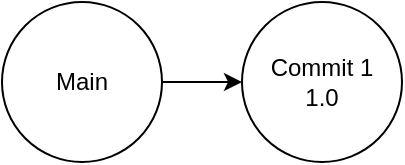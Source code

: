 <mxfile>
    <diagram id="GcNNM0jPAdqKbaNoHngJ" name="Página-1">
        <mxGraphModel dx="621" dy="454" grid="1" gridSize="10" guides="1" tooltips="1" connect="1" arrows="1" fold="1" page="1" pageScale="1" pageWidth="827" pageHeight="1169" math="0" shadow="0">
            <root>
                <mxCell id="0"/>
                <mxCell id="1" parent="0"/>
                <mxCell id="10" style="edgeStyle=none;html=1;entryX=0;entryY=0.5;entryDx=0;entryDy=0;" parent="1" source="2" target="3" edge="1">
                    <mxGeometry relative="1" as="geometry"/>
                </mxCell>
                <mxCell id="2" value="Main" style="ellipse;whiteSpace=wrap;html=1;aspect=fixed;" parent="1" vertex="1">
                    <mxGeometry x="50" y="345" width="80" height="80" as="geometry"/>
                </mxCell>
                <mxCell id="3" value="Commit 1&lt;div&gt;1.0&lt;/div&gt;" style="ellipse;whiteSpace=wrap;html=1;aspect=fixed;" parent="1" vertex="1">
                    <mxGeometry x="170" y="345" width="80" height="80" as="geometry"/>
                </mxCell>
            </root>
        </mxGraphModel>
    </diagram>
    <diagram id="3fcM3I4ZBfxuZG_P3Pf4" name="Página-2">
        <mxGraphModel dx="1086" dy="795" grid="1" gridSize="10" guides="1" tooltips="1" connect="1" arrows="1" fold="1" page="1" pageScale="1" pageWidth="827" pageHeight="1169" math="0" shadow="0">
            <root>
                <mxCell id="0"/>
                <mxCell id="1" parent="0"/>
                <mxCell id="LqMnQKDVY3w8fZrZsZry-1" style="edgeStyle=none;html=1;entryX=0;entryY=0.5;entryDx=0;entryDy=0;" parent="1" source="LqMnQKDVY3w8fZrZsZry-2" target="LqMnQKDVY3w8fZrZsZry-5" edge="1">
                    <mxGeometry relative="1" as="geometry"/>
                </mxCell>
                <mxCell id="LqMnQKDVY3w8fZrZsZry-2" value="Main" style="ellipse;whiteSpace=wrap;html=1;aspect=fixed;" parent="1" vertex="1">
                    <mxGeometry x="50" y="345" width="80" height="80" as="geometry"/>
                </mxCell>
                <mxCell id="LqMnQKDVY3w8fZrZsZry-3" value="" style="edgeStyle=none;html=1;" parent="1" source="LqMnQKDVY3w8fZrZsZry-5" target="LqMnQKDVY3w8fZrZsZry-7" edge="1">
                    <mxGeometry relative="1" as="geometry"/>
                </mxCell>
                <mxCell id="LqMnQKDVY3w8fZrZsZry-4" style="edgeStyle=none;html=1;" parent="1" source="LqMnQKDVY3w8fZrZsZry-5" edge="1">
                    <mxGeometry relative="1" as="geometry">
                        <mxPoint x="480" y="385" as="targetPoint"/>
                    </mxGeometry>
                </mxCell>
                <mxCell id="LqMnQKDVY3w8fZrZsZry-5" value="Commit 1" style="ellipse;whiteSpace=wrap;html=1;aspect=fixed;" parent="1" vertex="1">
                    <mxGeometry x="170" y="345" width="80" height="80" as="geometry"/>
                </mxCell>
                <mxCell id="LqMnQKDVY3w8fZrZsZry-6" value="" style="edgeStyle=none;html=1;" parent="1" source="LqMnQKDVY3w8fZrZsZry-7" target="LqMnQKDVY3w8fZrZsZry-9" edge="1">
                    <mxGeometry relative="1" as="geometry"/>
                </mxCell>
                <mxCell id="LqMnQKDVY3w8fZrZsZry-7" value="&lt;div&gt;Filmes-&lt;/div&gt;Commit 1" style="ellipse;whiteSpace=wrap;html=1;aspect=fixed;" parent="1" vertex="1">
                    <mxGeometry x="170" y="505" width="80" height="80" as="geometry"/>
                </mxCell>
                <mxCell id="LqMnQKDVY3w8fZrZsZry-8" value="" style="edgeStyle=none;html=1;" parent="1" source="LqMnQKDVY3w8fZrZsZry-9" target="LqMnQKDVY3w8fZrZsZry-11" edge="1">
                    <mxGeometry relative="1" as="geometry"/>
                </mxCell>
                <mxCell id="LqMnQKDVY3w8fZrZsZry-9" value="Criando a&amp;nbsp;&lt;div&gt;classes filmes&lt;/div&gt;" style="ellipse;whiteSpace=wrap;html=1;" parent="1" vertex="1">
                    <mxGeometry x="330" y="505" width="80" height="80" as="geometry"/>
                </mxCell>
                <mxCell id="LqMnQKDVY3w8fZrZsZry-10" value="" style="edgeStyle=none;html=1;" parent="1" source="LqMnQKDVY3w8fZrZsZry-11" target="LqMnQKDVY3w8fZrZsZry-12" edge="1">
                    <mxGeometry relative="1" as="geometry"/>
                </mxCell>
                <mxCell id="LqMnQKDVY3w8fZrZsZry-11" value="finalizando a classe filmes" style="ellipse;whiteSpace=wrap;html=1;" parent="1" vertex="1">
                    <mxGeometry x="490" y="505" width="80" height="80" as="geometry"/>
                </mxCell>
                <mxCell id="LqMnQKDVY3w8fZrZsZry-12" value="Mesclagem filmes" style="ellipse;whiteSpace=wrap;html=1;" parent="1" vertex="1">
                    <mxGeometry x="490" y="345" width="80" height="80" as="geometry"/>
                </mxCell>
            </root>
        </mxGraphModel>
    </diagram>
    <diagram id="fL0h6eSxkkCtA8NMMwpN" name="Página-3">
        <mxGraphModel dx="1086" dy="795" grid="1" gridSize="10" guides="1" tooltips="1" connect="1" arrows="1" fold="1" page="1" pageScale="1" pageWidth="827" pageHeight="1169" math="0" shadow="0">
            <root>
                <mxCell id="0"/>
                <mxCell id="1" parent="0"/>
                <mxCell id="ci-8ZE9mHVQOL_1TG-sX-1" style="edgeStyle=none;html=1;entryX=0;entryY=0.5;entryDx=0;entryDy=0;" parent="1" source="ci-8ZE9mHVQOL_1TG-sX-2" target="ci-8ZE9mHVQOL_1TG-sX-5" edge="1">
                    <mxGeometry relative="1" as="geometry"/>
                </mxCell>
                <mxCell id="ci-8ZE9mHVQOL_1TG-sX-2" value="Main" style="ellipse;whiteSpace=wrap;html=1;aspect=fixed;" parent="1" vertex="1">
                    <mxGeometry x="50" y="345" width="80" height="80" as="geometry"/>
                </mxCell>
                <mxCell id="ci-8ZE9mHVQOL_1TG-sX-3" value="" style="edgeStyle=none;html=1;" parent="1" source="ci-8ZE9mHVQOL_1TG-sX-5" target="ci-8ZE9mHVQOL_1TG-sX-7" edge="1">
                    <mxGeometry relative="1" as="geometry"/>
                </mxCell>
                <mxCell id="ci-8ZE9mHVQOL_1TG-sX-4" style="edgeStyle=none;html=1;" parent="1" source="ci-8ZE9mHVQOL_1TG-sX-5" edge="1">
                    <mxGeometry relative="1" as="geometry">
                        <mxPoint x="480" y="385" as="targetPoint"/>
                    </mxGeometry>
                </mxCell>
                <mxCell id="ci-8ZE9mHVQOL_1TG-sX-5" value="Commit 1" style="ellipse;whiteSpace=wrap;html=1;aspect=fixed;" parent="1" vertex="1">
                    <mxGeometry x="170" y="345" width="80" height="80" as="geometry"/>
                </mxCell>
                <mxCell id="ci-8ZE9mHVQOL_1TG-sX-6" value="" style="edgeStyle=none;html=1;" parent="1" source="ci-8ZE9mHVQOL_1TG-sX-7" target="ci-8ZE9mHVQOL_1TG-sX-9" edge="1">
                    <mxGeometry relative="1" as="geometry"/>
                </mxCell>
                <mxCell id="ci-8ZE9mHVQOL_1TG-sX-7" value="&lt;div&gt;Filmes&lt;/div&gt;Commit 1" style="ellipse;whiteSpace=wrap;html=1;aspect=fixed;" parent="1" vertex="1">
                    <mxGeometry x="170" y="505" width="80" height="80" as="geometry"/>
                </mxCell>
                <mxCell id="ci-8ZE9mHVQOL_1TG-sX-8" value="" style="edgeStyle=none;html=1;" parent="1" source="ci-8ZE9mHVQOL_1TG-sX-9" target="ci-8ZE9mHVQOL_1TG-sX-11" edge="1">
                    <mxGeometry relative="1" as="geometry"/>
                </mxCell>
                <mxCell id="ci-8ZE9mHVQOL_1TG-sX-9" value="Criando a&amp;nbsp;&lt;div&gt;classes filmes&lt;/div&gt;" style="ellipse;whiteSpace=wrap;html=1;" parent="1" vertex="1">
                    <mxGeometry x="330" y="505" width="80" height="80" as="geometry"/>
                </mxCell>
                <mxCell id="ci-8ZE9mHVQOL_1TG-sX-10" value="" style="edgeStyle=none;html=1;" parent="1" source="ci-8ZE9mHVQOL_1TG-sX-11" target="ci-8ZE9mHVQOL_1TG-sX-12" edge="1">
                    <mxGeometry relative="1" as="geometry"/>
                </mxCell>
                <mxCell id="ci-8ZE9mHVQOL_1TG-sX-11" value="finalizando a classe filmes" style="ellipse;whiteSpace=wrap;html=1;" parent="1" vertex="1">
                    <mxGeometry x="490" y="505" width="80" height="80" as="geometry"/>
                </mxCell>
                <mxCell id="ci-8ZE9mHVQOL_1TG-sX-14" value="" style="edgeStyle=none;html=1;" parent="1" source="ci-8ZE9mHVQOL_1TG-sX-12" target="ci-8ZE9mHVQOL_1TG-sX-13" edge="1">
                    <mxGeometry relative="1" as="geometry"/>
                </mxCell>
                <mxCell id="ci-8ZE9mHVQOL_1TG-sX-19" value="" style="edgeStyle=none;html=1;" parent="1" source="ci-8ZE9mHVQOL_1TG-sX-12" target="ci-8ZE9mHVQOL_1TG-sX-17" edge="1">
                    <mxGeometry relative="1" as="geometry"/>
                </mxCell>
                <mxCell id="ci-8ZE9mHVQOL_1TG-sX-12" value="Mesclagem filmes" style="ellipse;whiteSpace=wrap;html=1;" parent="1" vertex="1">
                    <mxGeometry x="490" y="345" width="80" height="80" as="geometry"/>
                </mxCell>
                <mxCell id="ci-8ZE9mHVQOL_1TG-sX-16" value="" style="edgeStyle=none;html=1;" parent="1" source="ci-8ZE9mHVQOL_1TG-sX-13" target="ci-8ZE9mHVQOL_1TG-sX-15" edge="1">
                    <mxGeometry relative="1" as="geometry"/>
                </mxCell>
                <mxCell id="ci-8ZE9mHVQOL_1TG-sX-13" value="Catalogo" style="ellipse;whiteSpace=wrap;html=1;" parent="1" vertex="1">
                    <mxGeometry x="490" y="185" width="80" height="80" as="geometry"/>
                </mxCell>
                <mxCell id="ci-8ZE9mHVQOL_1TG-sX-18" value="" style="edgeStyle=none;html=1;" parent="1" source="ci-8ZE9mHVQOL_1TG-sX-15" target="ci-8ZE9mHVQOL_1TG-sX-17" edge="1">
                    <mxGeometry relative="1" as="geometry"/>
                </mxCell>
                <mxCell id="ci-8ZE9mHVQOL_1TG-sX-15" value="Classe catalogo" style="ellipse;whiteSpace=wrap;html=1;" parent="1" vertex="1">
                    <mxGeometry x="650" y="185" width="80" height="80" as="geometry"/>
                </mxCell>
                <mxCell id="ci-8ZE9mHVQOL_1TG-sX-17" value="Mesclagem&amp;nbsp;&lt;div&gt;catalogo&lt;/div&gt;" style="ellipse;whiteSpace=wrap;html=1;" parent="1" vertex="1">
                    <mxGeometry x="650" y="345" width="80" height="80" as="geometry"/>
                </mxCell>
            </root>
        </mxGraphModel>
    </diagram>
    <diagram id="dp8Pgr3_i7Q248cpwewM" name="Página-4">
        <mxGraphModel dx="1086" dy="795" grid="1" gridSize="10" guides="1" tooltips="1" connect="1" arrows="1" fold="1" page="1" pageScale="1" pageWidth="827" pageHeight="1169" math="0" shadow="0">
            <root>
                <mxCell id="0"/>
                <mxCell id="1" parent="0"/>
                <mxCell id="XllFgl8DcfFVLa9OXkRQ-1" style="edgeStyle=none;html=1;entryX=0;entryY=0.5;entryDx=0;entryDy=0;" parent="1" source="XllFgl8DcfFVLa9OXkRQ-2" target="XllFgl8DcfFVLa9OXkRQ-5" edge="1">
                    <mxGeometry relative="1" as="geometry"/>
                </mxCell>
                <mxCell id="XllFgl8DcfFVLa9OXkRQ-2" value="Main" style="ellipse;whiteSpace=wrap;html=1;aspect=fixed;" parent="1" vertex="1">
                    <mxGeometry x="50" y="345" width="80" height="80" as="geometry"/>
                </mxCell>
                <mxCell id="XllFgl8DcfFVLa9OXkRQ-4" style="edgeStyle=none;html=1;" parent="1" source="XllFgl8DcfFVLa9OXkRQ-5" edge="1">
                    <mxGeometry relative="1" as="geometry">
                        <mxPoint x="480" y="385" as="targetPoint"/>
                    </mxGeometry>
                </mxCell>
                <mxCell id="XllFgl8DcfFVLa9OXkRQ-5" value="Commit 1" style="ellipse;whiteSpace=wrap;html=1;aspect=fixed;" parent="1" vertex="1">
                    <mxGeometry x="170" y="345" width="80" height="80" as="geometry"/>
                </mxCell>
                <mxCell id="XllFgl8DcfFVLa9OXkRQ-13" value="" style="edgeStyle=none;html=1;" parent="1" source="XllFgl8DcfFVLa9OXkRQ-14" target="XllFgl8DcfFVLa9OXkRQ-19" edge="1">
                    <mxGeometry relative="1" as="geometry"/>
                </mxCell>
                <mxCell id="XllFgl8DcfFVLa9OXkRQ-14" value="Mesclagem filmes" style="ellipse;whiteSpace=wrap;html=1;" parent="1" vertex="1">
                    <mxGeometry x="490" y="345" width="80" height="80" as="geometry"/>
                </mxCell>
                <mxCell id="XllFgl8DcfFVLa9OXkRQ-19" value="Mesclagem&amp;nbsp;&lt;div&gt;catalogo&lt;/div&gt;" style="ellipse;whiteSpace=wrap;html=1;" parent="1" vertex="1">
                    <mxGeometry x="650" y="345" width="80" height="80" as="geometry"/>
                </mxCell>
            </root>
        </mxGraphModel>
    </diagram>
</mxfile>